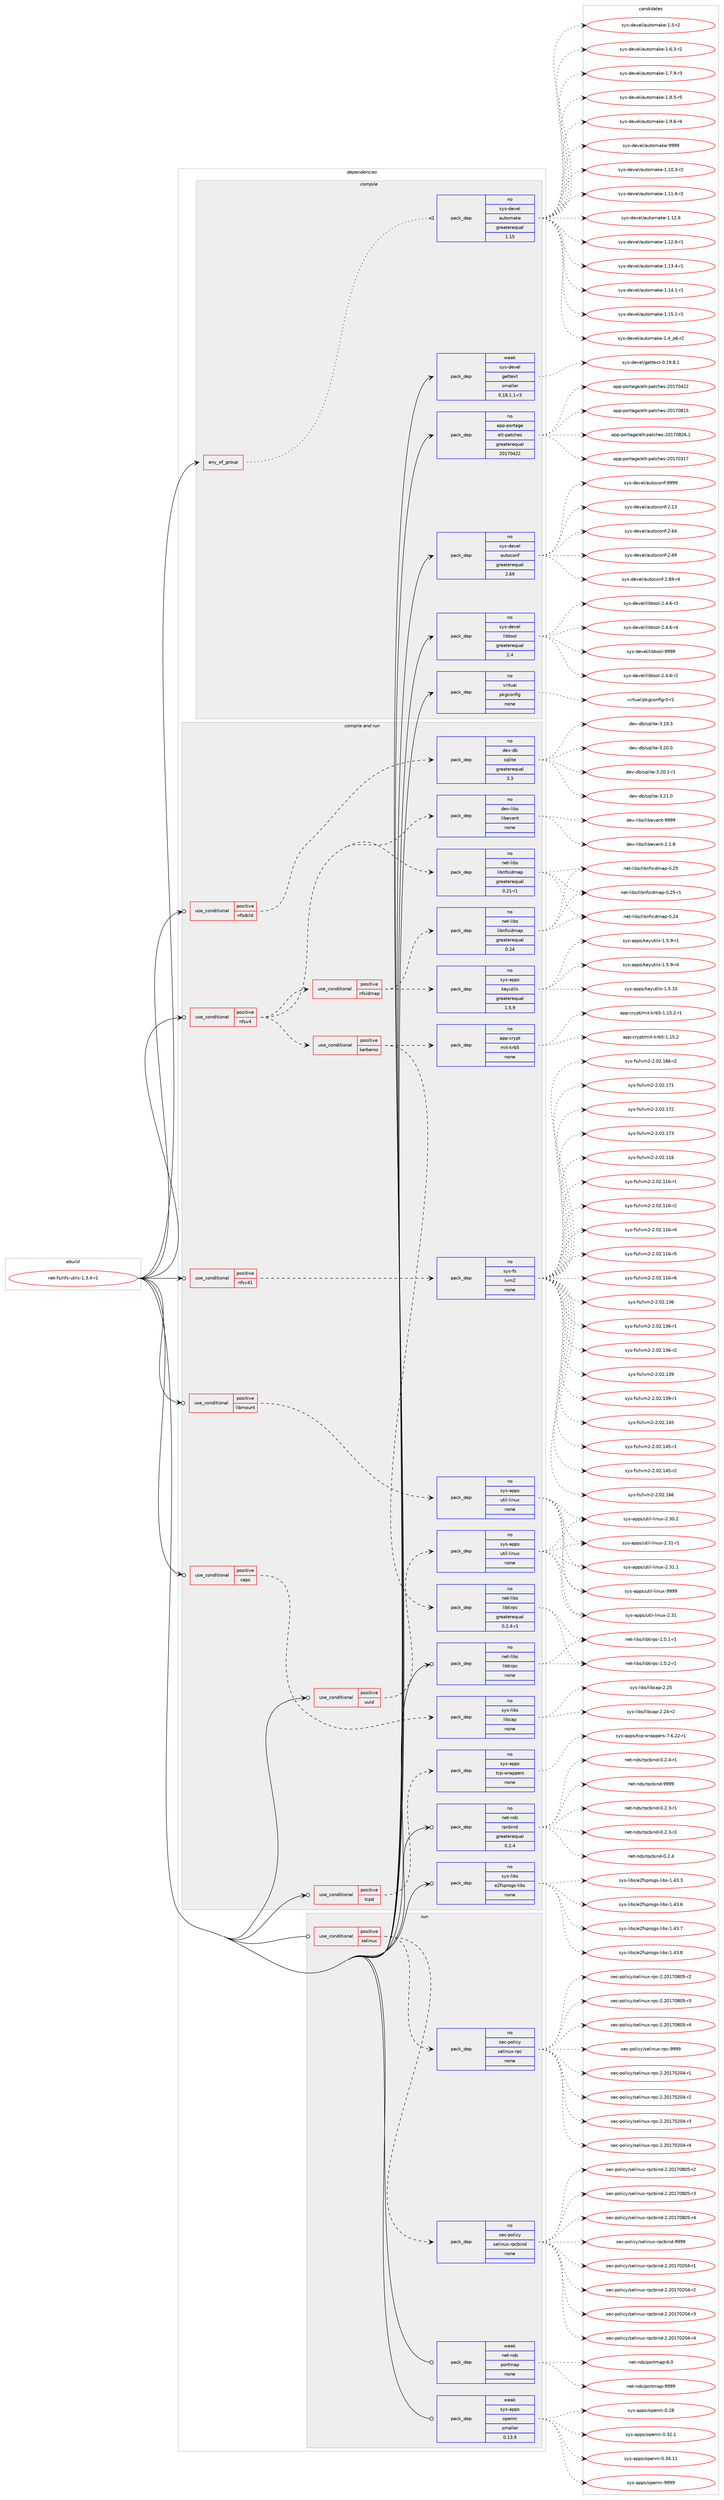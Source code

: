 digraph prolog {

# *************
# Graph options
# *************

newrank=true;
concentrate=true;
compound=true;
graph [rankdir=LR,fontname=Helvetica,fontsize=10,ranksep=1.5];#, ranksep=2.5, nodesep=0.2];
edge  [arrowhead=vee];
node  [fontname=Helvetica,fontsize=10];

# **********
# The ebuild
# **********

subgraph cluster_leftcol {
color=gray;
rank=same;
label=<<i>ebuild</i>>;
id [label="net-fs/nfs-utils-1.3.4-r1", color=red, width=4, href="../net-fs/nfs-utils-1.3.4-r1.svg"];
}

# ****************
# The dependencies
# ****************

subgraph cluster_midcol {
color=gray;
label=<<i>dependencies</i>>;
subgraph cluster_compile {
fillcolor="#eeeeee";
style=filled;
label=<<i>compile</i>>;
subgraph any3 {
dependency274 [label=<<TABLE BORDER="0" CELLBORDER="1" CELLSPACING="0" CELLPADDING="4"><TR><TD CELLPADDING="10">any_of_group</TD></TR></TABLE>>, shape=none, color=red];subgraph pack177 {
dependency275 [label=<<TABLE BORDER="0" CELLBORDER="1" CELLSPACING="0" CELLPADDING="4" WIDTH="220"><TR><TD ROWSPAN="6" CELLPADDING="30">pack_dep</TD></TR><TR><TD WIDTH="110">no</TD></TR><TR><TD>sys-devel</TD></TR><TR><TD>automake</TD></TR><TR><TD>greaterequal</TD></TR><TR><TD>1.15</TD></TR></TABLE>>, shape=none, color=blue];
}
dependency274:e -> dependency275:w [weight=20,style="dotted",arrowhead="oinv"];
}
id:e -> dependency274:w [weight=20,style="solid",arrowhead="vee"];
subgraph pack178 {
dependency276 [label=<<TABLE BORDER="0" CELLBORDER="1" CELLSPACING="0" CELLPADDING="4" WIDTH="220"><TR><TD ROWSPAN="6" CELLPADDING="30">pack_dep</TD></TR><TR><TD WIDTH="110">no</TD></TR><TR><TD>app-portage</TD></TR><TR><TD>elt-patches</TD></TR><TR><TD>greaterequal</TD></TR><TR><TD>20170422</TD></TR></TABLE>>, shape=none, color=blue];
}
id:e -> dependency276:w [weight=20,style="solid",arrowhead="vee"];
subgraph pack179 {
dependency277 [label=<<TABLE BORDER="0" CELLBORDER="1" CELLSPACING="0" CELLPADDING="4" WIDTH="220"><TR><TD ROWSPAN="6" CELLPADDING="30">pack_dep</TD></TR><TR><TD WIDTH="110">no</TD></TR><TR><TD>sys-devel</TD></TR><TR><TD>autoconf</TD></TR><TR><TD>greaterequal</TD></TR><TR><TD>2.69</TD></TR></TABLE>>, shape=none, color=blue];
}
id:e -> dependency277:w [weight=20,style="solid",arrowhead="vee"];
subgraph pack180 {
dependency278 [label=<<TABLE BORDER="0" CELLBORDER="1" CELLSPACING="0" CELLPADDING="4" WIDTH="220"><TR><TD ROWSPAN="6" CELLPADDING="30">pack_dep</TD></TR><TR><TD WIDTH="110">no</TD></TR><TR><TD>sys-devel</TD></TR><TR><TD>libtool</TD></TR><TR><TD>greaterequal</TD></TR><TR><TD>2.4</TD></TR></TABLE>>, shape=none, color=blue];
}
id:e -> dependency278:w [weight=20,style="solid",arrowhead="vee"];
subgraph pack181 {
dependency279 [label=<<TABLE BORDER="0" CELLBORDER="1" CELLSPACING="0" CELLPADDING="4" WIDTH="220"><TR><TD ROWSPAN="6" CELLPADDING="30">pack_dep</TD></TR><TR><TD WIDTH="110">no</TD></TR><TR><TD>virtual</TD></TR><TR><TD>pkgconfig</TD></TR><TR><TD>none</TD></TR><TR><TD></TD></TR></TABLE>>, shape=none, color=blue];
}
id:e -> dependency279:w [weight=20,style="solid",arrowhead="vee"];
subgraph pack182 {
dependency280 [label=<<TABLE BORDER="0" CELLBORDER="1" CELLSPACING="0" CELLPADDING="4" WIDTH="220"><TR><TD ROWSPAN="6" CELLPADDING="30">pack_dep</TD></TR><TR><TD WIDTH="110">weak</TD></TR><TR><TD>sys-devel</TD></TR><TR><TD>gettext</TD></TR><TR><TD>smaller</TD></TR><TR><TD>0.18.1.1-r3</TD></TR></TABLE>>, shape=none, color=blue];
}
id:e -> dependency280:w [weight=20,style="solid",arrowhead="vee"];
}
subgraph cluster_compileandrun {
fillcolor="#eeeeee";
style=filled;
label=<<i>compile and run</i>>;
subgraph cond96 {
dependency281 [label=<<TABLE BORDER="0" CELLBORDER="1" CELLSPACING="0" CELLPADDING="4"><TR><TD ROWSPAN="3" CELLPADDING="10">use_conditional</TD></TR><TR><TD>positive</TD></TR><TR><TD>caps</TD></TR></TABLE>>, shape=none, color=red];
subgraph pack183 {
dependency282 [label=<<TABLE BORDER="0" CELLBORDER="1" CELLSPACING="0" CELLPADDING="4" WIDTH="220"><TR><TD ROWSPAN="6" CELLPADDING="30">pack_dep</TD></TR><TR><TD WIDTH="110">no</TD></TR><TR><TD>sys-libs</TD></TR><TR><TD>libcap</TD></TR><TR><TD>none</TD></TR><TR><TD></TD></TR></TABLE>>, shape=none, color=blue];
}
dependency281:e -> dependency282:w [weight=20,style="dashed",arrowhead="vee"];
}
id:e -> dependency281:w [weight=20,style="solid",arrowhead="odotvee"];
subgraph cond97 {
dependency283 [label=<<TABLE BORDER="0" CELLBORDER="1" CELLSPACING="0" CELLPADDING="4"><TR><TD ROWSPAN="3" CELLPADDING="10">use_conditional</TD></TR><TR><TD>positive</TD></TR><TR><TD>libmount</TD></TR></TABLE>>, shape=none, color=red];
subgraph pack184 {
dependency284 [label=<<TABLE BORDER="0" CELLBORDER="1" CELLSPACING="0" CELLPADDING="4" WIDTH="220"><TR><TD ROWSPAN="6" CELLPADDING="30">pack_dep</TD></TR><TR><TD WIDTH="110">no</TD></TR><TR><TD>sys-apps</TD></TR><TR><TD>util-linux</TD></TR><TR><TD>none</TD></TR><TR><TD></TD></TR></TABLE>>, shape=none, color=blue];
}
dependency283:e -> dependency284:w [weight=20,style="dashed",arrowhead="vee"];
}
id:e -> dependency283:w [weight=20,style="solid",arrowhead="odotvee"];
subgraph cond98 {
dependency285 [label=<<TABLE BORDER="0" CELLBORDER="1" CELLSPACING="0" CELLPADDING="4"><TR><TD ROWSPAN="3" CELLPADDING="10">use_conditional</TD></TR><TR><TD>positive</TD></TR><TR><TD>nfsdcld</TD></TR></TABLE>>, shape=none, color=red];
subgraph pack185 {
dependency286 [label=<<TABLE BORDER="0" CELLBORDER="1" CELLSPACING="0" CELLPADDING="4" WIDTH="220"><TR><TD ROWSPAN="6" CELLPADDING="30">pack_dep</TD></TR><TR><TD WIDTH="110">no</TD></TR><TR><TD>dev-db</TD></TR><TR><TD>sqlite</TD></TR><TR><TD>greaterequal</TD></TR><TR><TD>3.3</TD></TR></TABLE>>, shape=none, color=blue];
}
dependency285:e -> dependency286:w [weight=20,style="dashed",arrowhead="vee"];
}
id:e -> dependency285:w [weight=20,style="solid",arrowhead="odotvee"];
subgraph cond99 {
dependency287 [label=<<TABLE BORDER="0" CELLBORDER="1" CELLSPACING="0" CELLPADDING="4"><TR><TD ROWSPAN="3" CELLPADDING="10">use_conditional</TD></TR><TR><TD>positive</TD></TR><TR><TD>nfsv4</TD></TR></TABLE>>, shape=none, color=red];
subgraph pack186 {
dependency288 [label=<<TABLE BORDER="0" CELLBORDER="1" CELLSPACING="0" CELLPADDING="4" WIDTH="220"><TR><TD ROWSPAN="6" CELLPADDING="30">pack_dep</TD></TR><TR><TD WIDTH="110">no</TD></TR><TR><TD>dev-libs</TD></TR><TR><TD>libevent</TD></TR><TR><TD>none</TD></TR><TR><TD></TD></TR></TABLE>>, shape=none, color=blue];
}
dependency287:e -> dependency288:w [weight=20,style="dashed",arrowhead="vee"];
subgraph pack187 {
dependency289 [label=<<TABLE BORDER="0" CELLBORDER="1" CELLSPACING="0" CELLPADDING="4" WIDTH="220"><TR><TD ROWSPAN="6" CELLPADDING="30">pack_dep</TD></TR><TR><TD WIDTH="110">no</TD></TR><TR><TD>net-libs</TD></TR><TR><TD>libnfsidmap</TD></TR><TR><TD>greaterequal</TD></TR><TR><TD>0.21-r1</TD></TR></TABLE>>, shape=none, color=blue];
}
dependency287:e -> dependency289:w [weight=20,style="dashed",arrowhead="vee"];
subgraph cond100 {
dependency290 [label=<<TABLE BORDER="0" CELLBORDER="1" CELLSPACING="0" CELLPADDING="4"><TR><TD ROWSPAN="3" CELLPADDING="10">use_conditional</TD></TR><TR><TD>positive</TD></TR><TR><TD>kerberos</TD></TR></TABLE>>, shape=none, color=red];
subgraph pack188 {
dependency291 [label=<<TABLE BORDER="0" CELLBORDER="1" CELLSPACING="0" CELLPADDING="4" WIDTH="220"><TR><TD ROWSPAN="6" CELLPADDING="30">pack_dep</TD></TR><TR><TD WIDTH="110">no</TD></TR><TR><TD>net-libs</TD></TR><TR><TD>libtirpc</TD></TR><TR><TD>greaterequal</TD></TR><TR><TD>0.2.4-r1</TD></TR></TABLE>>, shape=none, color=blue];
}
dependency290:e -> dependency291:w [weight=20,style="dashed",arrowhead="vee"];
subgraph pack189 {
dependency292 [label=<<TABLE BORDER="0" CELLBORDER="1" CELLSPACING="0" CELLPADDING="4" WIDTH="220"><TR><TD ROWSPAN="6" CELLPADDING="30">pack_dep</TD></TR><TR><TD WIDTH="110">no</TD></TR><TR><TD>app-crypt</TD></TR><TR><TD>mit-krb5</TD></TR><TR><TD>none</TD></TR><TR><TD></TD></TR></TABLE>>, shape=none, color=blue];
}
dependency290:e -> dependency292:w [weight=20,style="dashed",arrowhead="vee"];
}
dependency287:e -> dependency290:w [weight=20,style="dashed",arrowhead="vee"];
subgraph cond101 {
dependency293 [label=<<TABLE BORDER="0" CELLBORDER="1" CELLSPACING="0" CELLPADDING="4"><TR><TD ROWSPAN="3" CELLPADDING="10">use_conditional</TD></TR><TR><TD>positive</TD></TR><TR><TD>nfsidmap</TD></TR></TABLE>>, shape=none, color=red];
subgraph pack190 {
dependency294 [label=<<TABLE BORDER="0" CELLBORDER="1" CELLSPACING="0" CELLPADDING="4" WIDTH="220"><TR><TD ROWSPAN="6" CELLPADDING="30">pack_dep</TD></TR><TR><TD WIDTH="110">no</TD></TR><TR><TD>net-libs</TD></TR><TR><TD>libnfsidmap</TD></TR><TR><TD>greaterequal</TD></TR><TR><TD>0.24</TD></TR></TABLE>>, shape=none, color=blue];
}
dependency293:e -> dependency294:w [weight=20,style="dashed",arrowhead="vee"];
subgraph pack191 {
dependency295 [label=<<TABLE BORDER="0" CELLBORDER="1" CELLSPACING="0" CELLPADDING="4" WIDTH="220"><TR><TD ROWSPAN="6" CELLPADDING="30">pack_dep</TD></TR><TR><TD WIDTH="110">no</TD></TR><TR><TD>sys-apps</TD></TR><TR><TD>keyutils</TD></TR><TR><TD>greaterequal</TD></TR><TR><TD>1.5.9</TD></TR></TABLE>>, shape=none, color=blue];
}
dependency293:e -> dependency295:w [weight=20,style="dashed",arrowhead="vee"];
}
dependency287:e -> dependency293:w [weight=20,style="dashed",arrowhead="vee"];
}
id:e -> dependency287:w [weight=20,style="solid",arrowhead="odotvee"];
subgraph cond102 {
dependency296 [label=<<TABLE BORDER="0" CELLBORDER="1" CELLSPACING="0" CELLPADDING="4"><TR><TD ROWSPAN="3" CELLPADDING="10">use_conditional</TD></TR><TR><TD>positive</TD></TR><TR><TD>nfsv41</TD></TR></TABLE>>, shape=none, color=red];
subgraph pack192 {
dependency297 [label=<<TABLE BORDER="0" CELLBORDER="1" CELLSPACING="0" CELLPADDING="4" WIDTH="220"><TR><TD ROWSPAN="6" CELLPADDING="30">pack_dep</TD></TR><TR><TD WIDTH="110">no</TD></TR><TR><TD>sys-fs</TD></TR><TR><TD>lvm2</TD></TR><TR><TD>none</TD></TR><TR><TD></TD></TR></TABLE>>, shape=none, color=blue];
}
dependency296:e -> dependency297:w [weight=20,style="dashed",arrowhead="vee"];
}
id:e -> dependency296:w [weight=20,style="solid",arrowhead="odotvee"];
subgraph cond103 {
dependency298 [label=<<TABLE BORDER="0" CELLBORDER="1" CELLSPACING="0" CELLPADDING="4"><TR><TD ROWSPAN="3" CELLPADDING="10">use_conditional</TD></TR><TR><TD>positive</TD></TR><TR><TD>tcpd</TD></TR></TABLE>>, shape=none, color=red];
subgraph pack193 {
dependency299 [label=<<TABLE BORDER="0" CELLBORDER="1" CELLSPACING="0" CELLPADDING="4" WIDTH="220"><TR><TD ROWSPAN="6" CELLPADDING="30">pack_dep</TD></TR><TR><TD WIDTH="110">no</TD></TR><TR><TD>sys-apps</TD></TR><TR><TD>tcp-wrappers</TD></TR><TR><TD>none</TD></TR><TR><TD></TD></TR></TABLE>>, shape=none, color=blue];
}
dependency298:e -> dependency299:w [weight=20,style="dashed",arrowhead="vee"];
}
id:e -> dependency298:w [weight=20,style="solid",arrowhead="odotvee"];
subgraph cond104 {
dependency300 [label=<<TABLE BORDER="0" CELLBORDER="1" CELLSPACING="0" CELLPADDING="4"><TR><TD ROWSPAN="3" CELLPADDING="10">use_conditional</TD></TR><TR><TD>positive</TD></TR><TR><TD>uuid</TD></TR></TABLE>>, shape=none, color=red];
subgraph pack194 {
dependency301 [label=<<TABLE BORDER="0" CELLBORDER="1" CELLSPACING="0" CELLPADDING="4" WIDTH="220"><TR><TD ROWSPAN="6" CELLPADDING="30">pack_dep</TD></TR><TR><TD WIDTH="110">no</TD></TR><TR><TD>sys-apps</TD></TR><TR><TD>util-linux</TD></TR><TR><TD>none</TD></TR><TR><TD></TD></TR></TABLE>>, shape=none, color=blue];
}
dependency300:e -> dependency301:w [weight=20,style="dashed",arrowhead="vee"];
}
id:e -> dependency300:w [weight=20,style="solid",arrowhead="odotvee"];
subgraph pack195 {
dependency302 [label=<<TABLE BORDER="0" CELLBORDER="1" CELLSPACING="0" CELLPADDING="4" WIDTH="220"><TR><TD ROWSPAN="6" CELLPADDING="30">pack_dep</TD></TR><TR><TD WIDTH="110">no</TD></TR><TR><TD>net-libs</TD></TR><TR><TD>libtirpc</TD></TR><TR><TD>none</TD></TR><TR><TD></TD></TR></TABLE>>, shape=none, color=blue];
}
id:e -> dependency302:w [weight=20,style="solid",arrowhead="odotvee"];
subgraph pack196 {
dependency303 [label=<<TABLE BORDER="0" CELLBORDER="1" CELLSPACING="0" CELLPADDING="4" WIDTH="220"><TR><TD ROWSPAN="6" CELLPADDING="30">pack_dep</TD></TR><TR><TD WIDTH="110">no</TD></TR><TR><TD>net-nds</TD></TR><TR><TD>rpcbind</TD></TR><TR><TD>greaterequal</TD></TR><TR><TD>0.2.4</TD></TR></TABLE>>, shape=none, color=blue];
}
id:e -> dependency303:w [weight=20,style="solid",arrowhead="odotvee"];
subgraph pack197 {
dependency304 [label=<<TABLE BORDER="0" CELLBORDER="1" CELLSPACING="0" CELLPADDING="4" WIDTH="220"><TR><TD ROWSPAN="6" CELLPADDING="30">pack_dep</TD></TR><TR><TD WIDTH="110">no</TD></TR><TR><TD>sys-libs</TD></TR><TR><TD>e2fsprogs-libs</TD></TR><TR><TD>none</TD></TR><TR><TD></TD></TR></TABLE>>, shape=none, color=blue];
}
id:e -> dependency304:w [weight=20,style="solid",arrowhead="odotvee"];
}
subgraph cluster_run {
fillcolor="#eeeeee";
style=filled;
label=<<i>run</i>>;
subgraph cond105 {
dependency305 [label=<<TABLE BORDER="0" CELLBORDER="1" CELLSPACING="0" CELLPADDING="4"><TR><TD ROWSPAN="3" CELLPADDING="10">use_conditional</TD></TR><TR><TD>positive</TD></TR><TR><TD>selinux</TD></TR></TABLE>>, shape=none, color=red];
subgraph pack198 {
dependency306 [label=<<TABLE BORDER="0" CELLBORDER="1" CELLSPACING="0" CELLPADDING="4" WIDTH="220"><TR><TD ROWSPAN="6" CELLPADDING="30">pack_dep</TD></TR><TR><TD WIDTH="110">no</TD></TR><TR><TD>sec-policy</TD></TR><TR><TD>selinux-rpc</TD></TR><TR><TD>none</TD></TR><TR><TD></TD></TR></TABLE>>, shape=none, color=blue];
}
dependency305:e -> dependency306:w [weight=20,style="dashed",arrowhead="vee"];
subgraph pack199 {
dependency307 [label=<<TABLE BORDER="0" CELLBORDER="1" CELLSPACING="0" CELLPADDING="4" WIDTH="220"><TR><TD ROWSPAN="6" CELLPADDING="30">pack_dep</TD></TR><TR><TD WIDTH="110">no</TD></TR><TR><TD>sec-policy</TD></TR><TR><TD>selinux-rpcbind</TD></TR><TR><TD>none</TD></TR><TR><TD></TD></TR></TABLE>>, shape=none, color=blue];
}
dependency305:e -> dependency307:w [weight=20,style="dashed",arrowhead="vee"];
}
id:e -> dependency305:w [weight=20,style="solid",arrowhead="odot"];
subgraph pack200 {
dependency308 [label=<<TABLE BORDER="0" CELLBORDER="1" CELLSPACING="0" CELLPADDING="4" WIDTH="220"><TR><TD ROWSPAN="6" CELLPADDING="30">pack_dep</TD></TR><TR><TD WIDTH="110">weak</TD></TR><TR><TD>net-nds</TD></TR><TR><TD>portmap</TD></TR><TR><TD>none</TD></TR><TR><TD></TD></TR></TABLE>>, shape=none, color=blue];
}
id:e -> dependency308:w [weight=20,style="solid",arrowhead="odot"];
subgraph pack201 {
dependency309 [label=<<TABLE BORDER="0" CELLBORDER="1" CELLSPACING="0" CELLPADDING="4" WIDTH="220"><TR><TD ROWSPAN="6" CELLPADDING="30">pack_dep</TD></TR><TR><TD WIDTH="110">weak</TD></TR><TR><TD>sys-apps</TD></TR><TR><TD>openrc</TD></TR><TR><TD>smaller</TD></TR><TR><TD>0.13.9</TD></TR></TABLE>>, shape=none, color=blue];
}
id:e -> dependency309:w [weight=20,style="solid",arrowhead="odot"];
}
}

# **************
# The candidates
# **************

subgraph cluster_choices {
rank=same;
color=gray;
label=<<i>candidates</i>>;

subgraph choice177 {
color=black;
nodesep=1;
choice11512111545100101118101108479711711611110997107101454946494846514511450 [label="sys-devel/automake-1.10.3-r2", color=red, width=4,href="../sys-devel/automake-1.10.3-r2.svg"];
choice11512111545100101118101108479711711611110997107101454946494946544511450 [label="sys-devel/automake-1.11.6-r2", color=red, width=4,href="../sys-devel/automake-1.11.6-r2.svg"];
choice1151211154510010111810110847971171161111099710710145494649504654 [label="sys-devel/automake-1.12.6", color=red, width=4,href="../sys-devel/automake-1.12.6.svg"];
choice11512111545100101118101108479711711611110997107101454946495046544511449 [label="sys-devel/automake-1.12.6-r1", color=red, width=4,href="../sys-devel/automake-1.12.6-r1.svg"];
choice11512111545100101118101108479711711611110997107101454946495146524511449 [label="sys-devel/automake-1.13.4-r1", color=red, width=4,href="../sys-devel/automake-1.13.4-r1.svg"];
choice11512111545100101118101108479711711611110997107101454946495246494511449 [label="sys-devel/automake-1.14.1-r1", color=red, width=4,href="../sys-devel/automake-1.14.1-r1.svg"];
choice11512111545100101118101108479711711611110997107101454946495346494511449 [label="sys-devel/automake-1.15.1-r1", color=red, width=4,href="../sys-devel/automake-1.15.1-r1.svg"];
choice115121115451001011181011084797117116111109971071014549465295112544511450 [label="sys-devel/automake-1.4_p6-r2", color=red, width=4,href="../sys-devel/automake-1.4_p6-r2.svg"];
choice11512111545100101118101108479711711611110997107101454946534511450 [label="sys-devel/automake-1.5-r2", color=red, width=4,href="../sys-devel/automake-1.5-r2.svg"];
choice115121115451001011181011084797117116111109971071014549465446514511450 [label="sys-devel/automake-1.6.3-r2", color=red, width=4,href="../sys-devel/automake-1.6.3-r2.svg"];
choice115121115451001011181011084797117116111109971071014549465546574511451 [label="sys-devel/automake-1.7.9-r3", color=red, width=4,href="../sys-devel/automake-1.7.9-r3.svg"];
choice115121115451001011181011084797117116111109971071014549465646534511453 [label="sys-devel/automake-1.8.5-r5", color=red, width=4,href="../sys-devel/automake-1.8.5-r5.svg"];
choice115121115451001011181011084797117116111109971071014549465746544511452 [label="sys-devel/automake-1.9.6-r4", color=red, width=4,href="../sys-devel/automake-1.9.6-r4.svg"];
choice115121115451001011181011084797117116111109971071014557575757 [label="sys-devel/automake-9999", color=red, width=4,href="../sys-devel/automake-9999.svg"];
dependency275:e -> choice11512111545100101118101108479711711611110997107101454946494846514511450:w [style=dotted,weight="100"];
dependency275:e -> choice11512111545100101118101108479711711611110997107101454946494946544511450:w [style=dotted,weight="100"];
dependency275:e -> choice1151211154510010111810110847971171161111099710710145494649504654:w [style=dotted,weight="100"];
dependency275:e -> choice11512111545100101118101108479711711611110997107101454946495046544511449:w [style=dotted,weight="100"];
dependency275:e -> choice11512111545100101118101108479711711611110997107101454946495146524511449:w [style=dotted,weight="100"];
dependency275:e -> choice11512111545100101118101108479711711611110997107101454946495246494511449:w [style=dotted,weight="100"];
dependency275:e -> choice11512111545100101118101108479711711611110997107101454946495346494511449:w [style=dotted,weight="100"];
dependency275:e -> choice115121115451001011181011084797117116111109971071014549465295112544511450:w [style=dotted,weight="100"];
dependency275:e -> choice11512111545100101118101108479711711611110997107101454946534511450:w [style=dotted,weight="100"];
dependency275:e -> choice115121115451001011181011084797117116111109971071014549465446514511450:w [style=dotted,weight="100"];
dependency275:e -> choice115121115451001011181011084797117116111109971071014549465546574511451:w [style=dotted,weight="100"];
dependency275:e -> choice115121115451001011181011084797117116111109971071014549465646534511453:w [style=dotted,weight="100"];
dependency275:e -> choice115121115451001011181011084797117116111109971071014549465746544511452:w [style=dotted,weight="100"];
dependency275:e -> choice115121115451001011181011084797117116111109971071014557575757:w [style=dotted,weight="100"];
}
subgraph choice178 {
color=black;
nodesep=1;
choice97112112451121111141169710310147101108116451129711699104101115455048495548514955 [label="app-portage/elt-patches-20170317", color=red, width=4,href="../app-portage/elt-patches-20170317.svg"];
choice97112112451121111141169710310147101108116451129711699104101115455048495548525050 [label="app-portage/elt-patches-20170422", color=red, width=4,href="../app-portage/elt-patches-20170422.svg"];
choice97112112451121111141169710310147101108116451129711699104101115455048495548564953 [label="app-portage/elt-patches-20170815", color=red, width=4,href="../app-portage/elt-patches-20170815.svg"];
choice971121124511211111411697103101471011081164511297116991041011154550484955485650544649 [label="app-portage/elt-patches-20170826.1", color=red, width=4,href="../app-portage/elt-patches-20170826.1.svg"];
dependency276:e -> choice97112112451121111141169710310147101108116451129711699104101115455048495548514955:w [style=dotted,weight="100"];
dependency276:e -> choice97112112451121111141169710310147101108116451129711699104101115455048495548525050:w [style=dotted,weight="100"];
dependency276:e -> choice97112112451121111141169710310147101108116451129711699104101115455048495548564953:w [style=dotted,weight="100"];
dependency276:e -> choice971121124511211111411697103101471011081164511297116991041011154550484955485650544649:w [style=dotted,weight="100"];
}
subgraph choice179 {
color=black;
nodesep=1;
choice115121115451001011181011084797117116111991111101024550464951 [label="sys-devel/autoconf-2.13", color=red, width=4,href="../sys-devel/autoconf-2.13.svg"];
choice115121115451001011181011084797117116111991111101024550465452 [label="sys-devel/autoconf-2.64", color=red, width=4,href="../sys-devel/autoconf-2.64.svg"];
choice115121115451001011181011084797117116111991111101024550465457 [label="sys-devel/autoconf-2.69", color=red, width=4,href="../sys-devel/autoconf-2.69.svg"];
choice1151211154510010111810110847971171161119911111010245504654574511452 [label="sys-devel/autoconf-2.69-r4", color=red, width=4,href="../sys-devel/autoconf-2.69-r4.svg"];
choice115121115451001011181011084797117116111991111101024557575757 [label="sys-devel/autoconf-9999", color=red, width=4,href="../sys-devel/autoconf-9999.svg"];
dependency277:e -> choice115121115451001011181011084797117116111991111101024550464951:w [style=dotted,weight="100"];
dependency277:e -> choice115121115451001011181011084797117116111991111101024550465452:w [style=dotted,weight="100"];
dependency277:e -> choice115121115451001011181011084797117116111991111101024550465457:w [style=dotted,weight="100"];
dependency277:e -> choice1151211154510010111810110847971171161119911111010245504654574511452:w [style=dotted,weight="100"];
dependency277:e -> choice115121115451001011181011084797117116111991111101024557575757:w [style=dotted,weight="100"];
}
subgraph choice180 {
color=black;
nodesep=1;
choice1151211154510010111810110847108105981161111111084550465246544511450 [label="sys-devel/libtool-2.4.6-r2", color=red, width=4,href="../sys-devel/libtool-2.4.6-r2.svg"];
choice1151211154510010111810110847108105981161111111084550465246544511451 [label="sys-devel/libtool-2.4.6-r3", color=red, width=4,href="../sys-devel/libtool-2.4.6-r3.svg"];
choice1151211154510010111810110847108105981161111111084550465246544511452 [label="sys-devel/libtool-2.4.6-r4", color=red, width=4,href="../sys-devel/libtool-2.4.6-r4.svg"];
choice1151211154510010111810110847108105981161111111084557575757 [label="sys-devel/libtool-9999", color=red, width=4,href="../sys-devel/libtool-9999.svg"];
dependency278:e -> choice1151211154510010111810110847108105981161111111084550465246544511450:w [style=dotted,weight="100"];
dependency278:e -> choice1151211154510010111810110847108105981161111111084550465246544511451:w [style=dotted,weight="100"];
dependency278:e -> choice1151211154510010111810110847108105981161111111084550465246544511452:w [style=dotted,weight="100"];
dependency278:e -> choice1151211154510010111810110847108105981161111111084557575757:w [style=dotted,weight="100"];
}
subgraph choice181 {
color=black;
nodesep=1;
choice11810511411611797108471121071039911111010210510345484511449 [label="virtual/pkgconfig-0-r1", color=red, width=4,href="../virtual/pkgconfig-0-r1.svg"];
dependency279:e -> choice11810511411611797108471121071039911111010210510345484511449:w [style=dotted,weight="100"];
}
subgraph choice182 {
color=black;
nodesep=1;
choice1151211154510010111810110847103101116116101120116454846495746564649 [label="sys-devel/gettext-0.19.8.1", color=red, width=4,href="../sys-devel/gettext-0.19.8.1.svg"];
dependency280:e -> choice1151211154510010111810110847103101116116101120116454846495746564649:w [style=dotted,weight="100"];
}
subgraph choice183 {
color=black;
nodesep=1;
choice11512111545108105981154710810598999711245504650524511450 [label="sys-libs/libcap-2.24-r2", color=red, width=4,href="../sys-libs/libcap-2.24-r2.svg"];
choice1151211154510810598115471081059899971124550465053 [label="sys-libs/libcap-2.25", color=red, width=4,href="../sys-libs/libcap-2.25.svg"];
dependency282:e -> choice11512111545108105981154710810598999711245504650524511450:w [style=dotted,weight="100"];
dependency282:e -> choice1151211154510810598115471081059899971124550465053:w [style=dotted,weight="100"];
}
subgraph choice184 {
color=black;
nodesep=1;
choice115121115459711211211547117116105108451081051101171204550465149 [label="sys-apps/util-linux-2.31", color=red, width=4,href="../sys-apps/util-linux-2.31.svg"];
choice1151211154597112112115471171161051084510810511011712045504651484650 [label="sys-apps/util-linux-2.30.2", color=red, width=4,href="../sys-apps/util-linux-2.30.2.svg"];
choice1151211154597112112115471171161051084510810511011712045504651494511449 [label="sys-apps/util-linux-2.31-r1", color=red, width=4,href="../sys-apps/util-linux-2.31-r1.svg"];
choice1151211154597112112115471171161051084510810511011712045504651494649 [label="sys-apps/util-linux-2.31.1", color=red, width=4,href="../sys-apps/util-linux-2.31.1.svg"];
choice115121115459711211211547117116105108451081051101171204557575757 [label="sys-apps/util-linux-9999", color=red, width=4,href="../sys-apps/util-linux-9999.svg"];
dependency284:e -> choice115121115459711211211547117116105108451081051101171204550465149:w [style=dotted,weight="100"];
dependency284:e -> choice1151211154597112112115471171161051084510810511011712045504651484650:w [style=dotted,weight="100"];
dependency284:e -> choice1151211154597112112115471171161051084510810511011712045504651494511449:w [style=dotted,weight="100"];
dependency284:e -> choice1151211154597112112115471171161051084510810511011712045504651494649:w [style=dotted,weight="100"];
dependency284:e -> choice115121115459711211211547117116105108451081051101171204557575757:w [style=dotted,weight="100"];
}
subgraph choice185 {
color=black;
nodesep=1;
choice10010111845100984711511310810511610145514649574651 [label="dev-db/sqlite-3.19.3", color=red, width=4,href="../dev-db/sqlite-3.19.3.svg"];
choice10010111845100984711511310810511610145514650484648 [label="dev-db/sqlite-3.20.0", color=red, width=4,href="../dev-db/sqlite-3.20.0.svg"];
choice100101118451009847115113108105116101455146504846494511449 [label="dev-db/sqlite-3.20.1-r1", color=red, width=4,href="../dev-db/sqlite-3.20.1-r1.svg"];
choice10010111845100984711511310810511610145514650494648 [label="dev-db/sqlite-3.21.0", color=red, width=4,href="../dev-db/sqlite-3.21.0.svg"];
dependency286:e -> choice10010111845100984711511310810511610145514649574651:w [style=dotted,weight="100"];
dependency286:e -> choice10010111845100984711511310810511610145514650484648:w [style=dotted,weight="100"];
dependency286:e -> choice100101118451009847115113108105116101455146504846494511449:w [style=dotted,weight="100"];
dependency286:e -> choice10010111845100984711511310810511610145514650494648:w [style=dotted,weight="100"];
}
subgraph choice186 {
color=black;
nodesep=1;
choice10010111845108105981154710810598101118101110116455046494656 [label="dev-libs/libevent-2.1.8", color=red, width=4,href="../dev-libs/libevent-2.1.8.svg"];
choice100101118451081059811547108105981011181011101164557575757 [label="dev-libs/libevent-9999", color=red, width=4,href="../dev-libs/libevent-9999.svg"];
dependency288:e -> choice10010111845108105981154710810598101118101110116455046494656:w [style=dotted,weight="100"];
dependency288:e -> choice100101118451081059811547108105981011181011101164557575757:w [style=dotted,weight="100"];
}
subgraph choice187 {
color=black;
nodesep=1;
choice11010111645108105981154710810598110102115105100109971124548465052 [label="net-libs/libnfsidmap-0.24", color=red, width=4,href="../net-libs/libnfsidmap-0.24.svg"];
choice11010111645108105981154710810598110102115105100109971124548465053 [label="net-libs/libnfsidmap-0.25", color=red, width=4,href="../net-libs/libnfsidmap-0.25.svg"];
choice110101116451081059811547108105981101021151051001099711245484650534511449 [label="net-libs/libnfsidmap-0.25-r1", color=red, width=4,href="../net-libs/libnfsidmap-0.25-r1.svg"];
dependency289:e -> choice11010111645108105981154710810598110102115105100109971124548465052:w [style=dotted,weight="100"];
dependency289:e -> choice11010111645108105981154710810598110102115105100109971124548465053:w [style=dotted,weight="100"];
dependency289:e -> choice110101116451081059811547108105981101021151051001099711245484650534511449:w [style=dotted,weight="100"];
}
subgraph choice188 {
color=black;
nodesep=1;
choice11010111645108105981154710810598116105114112994549464846494511449 [label="net-libs/libtirpc-1.0.1-r1", color=red, width=4,href="../net-libs/libtirpc-1.0.1-r1.svg"];
choice11010111645108105981154710810598116105114112994549464846504511449 [label="net-libs/libtirpc-1.0.2-r1", color=red, width=4,href="../net-libs/libtirpc-1.0.2-r1.svg"];
dependency291:e -> choice11010111645108105981154710810598116105114112994549464846494511449:w [style=dotted,weight="100"];
dependency291:e -> choice11010111645108105981154710810598116105114112994549464846504511449:w [style=dotted,weight="100"];
}
subgraph choice189 {
color=black;
nodesep=1;
choice9711211245991141211121164710910511645107114985345494649534650 [label="app-crypt/mit-krb5-1.15.2", color=red, width=4,href="../app-crypt/mit-krb5-1.15.2.svg"];
choice97112112459911412111211647109105116451071149853454946495346504511449 [label="app-crypt/mit-krb5-1.15.2-r1", color=red, width=4,href="../app-crypt/mit-krb5-1.15.2-r1.svg"];
dependency292:e -> choice9711211245991141211121164710910511645107114985345494649534650:w [style=dotted,weight="100"];
dependency292:e -> choice97112112459911412111211647109105116451071149853454946495346504511449:w [style=dotted,weight="100"];
}
subgraph choice190 {
color=black;
nodesep=1;
choice11010111645108105981154710810598110102115105100109971124548465052 [label="net-libs/libnfsidmap-0.24", color=red, width=4,href="../net-libs/libnfsidmap-0.24.svg"];
choice11010111645108105981154710810598110102115105100109971124548465053 [label="net-libs/libnfsidmap-0.25", color=red, width=4,href="../net-libs/libnfsidmap-0.25.svg"];
choice110101116451081059811547108105981101021151051001099711245484650534511449 [label="net-libs/libnfsidmap-0.25-r1", color=red, width=4,href="../net-libs/libnfsidmap-0.25-r1.svg"];
dependency294:e -> choice11010111645108105981154710810598110102115105100109971124548465052:w [style=dotted,weight="100"];
dependency294:e -> choice11010111645108105981154710810598110102115105100109971124548465053:w [style=dotted,weight="100"];
dependency294:e -> choice110101116451081059811547108105981101021151051001099711245484650534511449:w [style=dotted,weight="100"];
}
subgraph choice191 {
color=black;
nodesep=1;
choice11512111545971121121154710710112111711610510811545494653464948 [label="sys-apps/keyutils-1.5.10", color=red, width=4,href="../sys-apps/keyutils-1.5.10.svg"];
choice1151211154597112112115471071011211171161051081154549465346574511449 [label="sys-apps/keyutils-1.5.9-r1", color=red, width=4,href="../sys-apps/keyutils-1.5.9-r1.svg"];
choice1151211154597112112115471071011211171161051081154549465346574511452 [label="sys-apps/keyutils-1.5.9-r4", color=red, width=4,href="../sys-apps/keyutils-1.5.9-r4.svg"];
dependency295:e -> choice11512111545971121121154710710112111711610510811545494653464948:w [style=dotted,weight="100"];
dependency295:e -> choice1151211154597112112115471071011211171161051081154549465346574511449:w [style=dotted,weight="100"];
dependency295:e -> choice1151211154597112112115471071011211171161051081154549465346574511452:w [style=dotted,weight="100"];
}
subgraph choice192 {
color=black;
nodesep=1;
choice115121115451021154710811810950455046485046494954 [label="sys-fs/lvm2-2.02.116", color=red, width=4,href="../sys-fs/lvm2-2.02.116.svg"];
choice1151211154510211547108118109504550464850464949544511449 [label="sys-fs/lvm2-2.02.116-r1", color=red, width=4,href="../sys-fs/lvm2-2.02.116-r1.svg"];
choice1151211154510211547108118109504550464850464949544511450 [label="sys-fs/lvm2-2.02.116-r2", color=red, width=4,href="../sys-fs/lvm2-2.02.116-r2.svg"];
choice1151211154510211547108118109504550464850464949544511452 [label="sys-fs/lvm2-2.02.116-r4", color=red, width=4,href="../sys-fs/lvm2-2.02.116-r4.svg"];
choice1151211154510211547108118109504550464850464949544511453 [label="sys-fs/lvm2-2.02.116-r5", color=red, width=4,href="../sys-fs/lvm2-2.02.116-r5.svg"];
choice1151211154510211547108118109504550464850464949544511454 [label="sys-fs/lvm2-2.02.116-r6", color=red, width=4,href="../sys-fs/lvm2-2.02.116-r6.svg"];
choice115121115451021154710811810950455046485046495154 [label="sys-fs/lvm2-2.02.136", color=red, width=4,href="../sys-fs/lvm2-2.02.136.svg"];
choice1151211154510211547108118109504550464850464951544511449 [label="sys-fs/lvm2-2.02.136-r1", color=red, width=4,href="../sys-fs/lvm2-2.02.136-r1.svg"];
choice1151211154510211547108118109504550464850464951544511450 [label="sys-fs/lvm2-2.02.136-r2", color=red, width=4,href="../sys-fs/lvm2-2.02.136-r2.svg"];
choice115121115451021154710811810950455046485046495157 [label="sys-fs/lvm2-2.02.139", color=red, width=4,href="../sys-fs/lvm2-2.02.139.svg"];
choice1151211154510211547108118109504550464850464951574511449 [label="sys-fs/lvm2-2.02.139-r1", color=red, width=4,href="../sys-fs/lvm2-2.02.139-r1.svg"];
choice115121115451021154710811810950455046485046495253 [label="sys-fs/lvm2-2.02.145", color=red, width=4,href="../sys-fs/lvm2-2.02.145.svg"];
choice1151211154510211547108118109504550464850464952534511449 [label="sys-fs/lvm2-2.02.145-r1", color=red, width=4,href="../sys-fs/lvm2-2.02.145-r1.svg"];
choice1151211154510211547108118109504550464850464952534511450 [label="sys-fs/lvm2-2.02.145-r2", color=red, width=4,href="../sys-fs/lvm2-2.02.145-r2.svg"];
choice115121115451021154710811810950455046485046495454 [label="sys-fs/lvm2-2.02.166", color=red, width=4,href="../sys-fs/lvm2-2.02.166.svg"];
choice1151211154510211547108118109504550464850464954544511450 [label="sys-fs/lvm2-2.02.166-r2", color=red, width=4,href="../sys-fs/lvm2-2.02.166-r2.svg"];
choice115121115451021154710811810950455046485046495549 [label="sys-fs/lvm2-2.02.171", color=red, width=4,href="../sys-fs/lvm2-2.02.171.svg"];
choice115121115451021154710811810950455046485046495550 [label="sys-fs/lvm2-2.02.172", color=red, width=4,href="../sys-fs/lvm2-2.02.172.svg"];
choice115121115451021154710811810950455046485046495551 [label="sys-fs/lvm2-2.02.173", color=red, width=4,href="../sys-fs/lvm2-2.02.173.svg"];
dependency297:e -> choice115121115451021154710811810950455046485046494954:w [style=dotted,weight="100"];
dependency297:e -> choice1151211154510211547108118109504550464850464949544511449:w [style=dotted,weight="100"];
dependency297:e -> choice1151211154510211547108118109504550464850464949544511450:w [style=dotted,weight="100"];
dependency297:e -> choice1151211154510211547108118109504550464850464949544511452:w [style=dotted,weight="100"];
dependency297:e -> choice1151211154510211547108118109504550464850464949544511453:w [style=dotted,weight="100"];
dependency297:e -> choice1151211154510211547108118109504550464850464949544511454:w [style=dotted,weight="100"];
dependency297:e -> choice115121115451021154710811810950455046485046495154:w [style=dotted,weight="100"];
dependency297:e -> choice1151211154510211547108118109504550464850464951544511449:w [style=dotted,weight="100"];
dependency297:e -> choice1151211154510211547108118109504550464850464951544511450:w [style=dotted,weight="100"];
dependency297:e -> choice115121115451021154710811810950455046485046495157:w [style=dotted,weight="100"];
dependency297:e -> choice1151211154510211547108118109504550464850464951574511449:w [style=dotted,weight="100"];
dependency297:e -> choice115121115451021154710811810950455046485046495253:w [style=dotted,weight="100"];
dependency297:e -> choice1151211154510211547108118109504550464850464952534511449:w [style=dotted,weight="100"];
dependency297:e -> choice1151211154510211547108118109504550464850464952534511450:w [style=dotted,weight="100"];
dependency297:e -> choice115121115451021154710811810950455046485046495454:w [style=dotted,weight="100"];
dependency297:e -> choice1151211154510211547108118109504550464850464954544511450:w [style=dotted,weight="100"];
dependency297:e -> choice115121115451021154710811810950455046485046495549:w [style=dotted,weight="100"];
dependency297:e -> choice115121115451021154710811810950455046485046495550:w [style=dotted,weight="100"];
dependency297:e -> choice115121115451021154710811810950455046485046495551:w [style=dotted,weight="100"];
}
subgraph choice193 {
color=black;
nodesep=1;
choice115121115459711211211547116991124511911497112112101114115455546544650504511449 [label="sys-apps/tcp-wrappers-7.6.22-r1", color=red, width=4,href="../sys-apps/tcp-wrappers-7.6.22-r1.svg"];
dependency299:e -> choice115121115459711211211547116991124511911497112112101114115455546544650504511449:w [style=dotted,weight="100"];
}
subgraph choice194 {
color=black;
nodesep=1;
choice115121115459711211211547117116105108451081051101171204550465149 [label="sys-apps/util-linux-2.31", color=red, width=4,href="../sys-apps/util-linux-2.31.svg"];
choice1151211154597112112115471171161051084510810511011712045504651484650 [label="sys-apps/util-linux-2.30.2", color=red, width=4,href="../sys-apps/util-linux-2.30.2.svg"];
choice1151211154597112112115471171161051084510810511011712045504651494511449 [label="sys-apps/util-linux-2.31-r1", color=red, width=4,href="../sys-apps/util-linux-2.31-r1.svg"];
choice1151211154597112112115471171161051084510810511011712045504651494649 [label="sys-apps/util-linux-2.31.1", color=red, width=4,href="../sys-apps/util-linux-2.31.1.svg"];
choice115121115459711211211547117116105108451081051101171204557575757 [label="sys-apps/util-linux-9999", color=red, width=4,href="../sys-apps/util-linux-9999.svg"];
dependency301:e -> choice115121115459711211211547117116105108451081051101171204550465149:w [style=dotted,weight="100"];
dependency301:e -> choice1151211154597112112115471171161051084510810511011712045504651484650:w [style=dotted,weight="100"];
dependency301:e -> choice1151211154597112112115471171161051084510810511011712045504651494511449:w [style=dotted,weight="100"];
dependency301:e -> choice1151211154597112112115471171161051084510810511011712045504651494649:w [style=dotted,weight="100"];
dependency301:e -> choice115121115459711211211547117116105108451081051101171204557575757:w [style=dotted,weight="100"];
}
subgraph choice195 {
color=black;
nodesep=1;
choice11010111645108105981154710810598116105114112994549464846494511449 [label="net-libs/libtirpc-1.0.1-r1", color=red, width=4,href="../net-libs/libtirpc-1.0.1-r1.svg"];
choice11010111645108105981154710810598116105114112994549464846504511449 [label="net-libs/libtirpc-1.0.2-r1", color=red, width=4,href="../net-libs/libtirpc-1.0.2-r1.svg"];
dependency302:e -> choice11010111645108105981154710810598116105114112994549464846494511449:w [style=dotted,weight="100"];
dependency302:e -> choice11010111645108105981154710810598116105114112994549464846504511449:w [style=dotted,weight="100"];
}
subgraph choice196 {
color=black;
nodesep=1;
choice110101116451101001154711411299981051101004548465046514511449 [label="net-nds/rpcbind-0.2.3-r1", color=red, width=4,href="../net-nds/rpcbind-0.2.3-r1.svg"];
choice110101116451101001154711411299981051101004548465046514511450 [label="net-nds/rpcbind-0.2.3-r2", color=red, width=4,href="../net-nds/rpcbind-0.2.3-r2.svg"];
choice11010111645110100115471141129998105110100454846504652 [label="net-nds/rpcbind-0.2.4", color=red, width=4,href="../net-nds/rpcbind-0.2.4.svg"];
choice110101116451101001154711411299981051101004548465046524511449 [label="net-nds/rpcbind-0.2.4-r1", color=red, width=4,href="../net-nds/rpcbind-0.2.4-r1.svg"];
choice110101116451101001154711411299981051101004557575757 [label="net-nds/rpcbind-9999", color=red, width=4,href="../net-nds/rpcbind-9999.svg"];
dependency303:e -> choice110101116451101001154711411299981051101004548465046514511449:w [style=dotted,weight="100"];
dependency303:e -> choice110101116451101001154711411299981051101004548465046514511450:w [style=dotted,weight="100"];
dependency303:e -> choice11010111645110100115471141129998105110100454846504652:w [style=dotted,weight="100"];
dependency303:e -> choice110101116451101001154711411299981051101004548465046524511449:w [style=dotted,weight="100"];
dependency303:e -> choice110101116451101001154711411299981051101004557575757:w [style=dotted,weight="100"];
}
subgraph choice197 {
color=black;
nodesep=1;
choice11512111545108105981154710150102115112114111103115451081059811545494652514651 [label="sys-libs/e2fsprogs-libs-1.43.3", color=red, width=4,href="../sys-libs/e2fsprogs-libs-1.43.3.svg"];
choice11512111545108105981154710150102115112114111103115451081059811545494652514654 [label="sys-libs/e2fsprogs-libs-1.43.6", color=red, width=4,href="../sys-libs/e2fsprogs-libs-1.43.6.svg"];
choice11512111545108105981154710150102115112114111103115451081059811545494652514655 [label="sys-libs/e2fsprogs-libs-1.43.7", color=red, width=4,href="../sys-libs/e2fsprogs-libs-1.43.7.svg"];
choice11512111545108105981154710150102115112114111103115451081059811545494652514656 [label="sys-libs/e2fsprogs-libs-1.43.8", color=red, width=4,href="../sys-libs/e2fsprogs-libs-1.43.8.svg"];
dependency304:e -> choice11512111545108105981154710150102115112114111103115451081059811545494652514651:w [style=dotted,weight="100"];
dependency304:e -> choice11512111545108105981154710150102115112114111103115451081059811545494652514654:w [style=dotted,weight="100"];
dependency304:e -> choice11512111545108105981154710150102115112114111103115451081059811545494652514655:w [style=dotted,weight="100"];
dependency304:e -> choice11512111545108105981154710150102115112114111103115451081059811545494652514656:w [style=dotted,weight="100"];
}
subgraph choice198 {
color=black;
nodesep=1;
choice11510199451121111081059912147115101108105110117120451141129945504650484955485048524511449 [label="sec-policy/selinux-rpc-2.20170204-r1", color=red, width=4,href="../sec-policy/selinux-rpc-2.20170204-r1.svg"];
choice11510199451121111081059912147115101108105110117120451141129945504650484955485048524511450 [label="sec-policy/selinux-rpc-2.20170204-r2", color=red, width=4,href="../sec-policy/selinux-rpc-2.20170204-r2.svg"];
choice11510199451121111081059912147115101108105110117120451141129945504650484955485048524511451 [label="sec-policy/selinux-rpc-2.20170204-r3", color=red, width=4,href="../sec-policy/selinux-rpc-2.20170204-r3.svg"];
choice11510199451121111081059912147115101108105110117120451141129945504650484955485048524511452 [label="sec-policy/selinux-rpc-2.20170204-r4", color=red, width=4,href="../sec-policy/selinux-rpc-2.20170204-r4.svg"];
choice11510199451121111081059912147115101108105110117120451141129945504650484955485648534511450 [label="sec-policy/selinux-rpc-2.20170805-r2", color=red, width=4,href="../sec-policy/selinux-rpc-2.20170805-r2.svg"];
choice11510199451121111081059912147115101108105110117120451141129945504650484955485648534511451 [label="sec-policy/selinux-rpc-2.20170805-r3", color=red, width=4,href="../sec-policy/selinux-rpc-2.20170805-r3.svg"];
choice11510199451121111081059912147115101108105110117120451141129945504650484955485648534511452 [label="sec-policy/selinux-rpc-2.20170805-r4", color=red, width=4,href="../sec-policy/selinux-rpc-2.20170805-r4.svg"];
choice1151019945112111108105991214711510110810511011712045114112994557575757 [label="sec-policy/selinux-rpc-9999", color=red, width=4,href="../sec-policy/selinux-rpc-9999.svg"];
dependency306:e -> choice11510199451121111081059912147115101108105110117120451141129945504650484955485048524511449:w [style=dotted,weight="100"];
dependency306:e -> choice11510199451121111081059912147115101108105110117120451141129945504650484955485048524511450:w [style=dotted,weight="100"];
dependency306:e -> choice11510199451121111081059912147115101108105110117120451141129945504650484955485048524511451:w [style=dotted,weight="100"];
dependency306:e -> choice11510199451121111081059912147115101108105110117120451141129945504650484955485048524511452:w [style=dotted,weight="100"];
dependency306:e -> choice11510199451121111081059912147115101108105110117120451141129945504650484955485648534511450:w [style=dotted,weight="100"];
dependency306:e -> choice11510199451121111081059912147115101108105110117120451141129945504650484955485648534511451:w [style=dotted,weight="100"];
dependency306:e -> choice11510199451121111081059912147115101108105110117120451141129945504650484955485648534511452:w [style=dotted,weight="100"];
dependency306:e -> choice1151019945112111108105991214711510110810511011712045114112994557575757:w [style=dotted,weight="100"];
}
subgraph choice199 {
color=black;
nodesep=1;
choice1151019945112111108105991214711510110810511011712045114112999810511010045504650484955485048524511449 [label="sec-policy/selinux-rpcbind-2.20170204-r1", color=red, width=4,href="../sec-policy/selinux-rpcbind-2.20170204-r1.svg"];
choice1151019945112111108105991214711510110810511011712045114112999810511010045504650484955485048524511450 [label="sec-policy/selinux-rpcbind-2.20170204-r2", color=red, width=4,href="../sec-policy/selinux-rpcbind-2.20170204-r2.svg"];
choice1151019945112111108105991214711510110810511011712045114112999810511010045504650484955485048524511451 [label="sec-policy/selinux-rpcbind-2.20170204-r3", color=red, width=4,href="../sec-policy/selinux-rpcbind-2.20170204-r3.svg"];
choice1151019945112111108105991214711510110810511011712045114112999810511010045504650484955485048524511452 [label="sec-policy/selinux-rpcbind-2.20170204-r4", color=red, width=4,href="../sec-policy/selinux-rpcbind-2.20170204-r4.svg"];
choice1151019945112111108105991214711510110810511011712045114112999810511010045504650484955485648534511450 [label="sec-policy/selinux-rpcbind-2.20170805-r2", color=red, width=4,href="../sec-policy/selinux-rpcbind-2.20170805-r2.svg"];
choice1151019945112111108105991214711510110810511011712045114112999810511010045504650484955485648534511451 [label="sec-policy/selinux-rpcbind-2.20170805-r3", color=red, width=4,href="../sec-policy/selinux-rpcbind-2.20170805-r3.svg"];
choice1151019945112111108105991214711510110810511011712045114112999810511010045504650484955485648534511452 [label="sec-policy/selinux-rpcbind-2.20170805-r4", color=red, width=4,href="../sec-policy/selinux-rpcbind-2.20170805-r4.svg"];
choice115101994511211110810599121471151011081051101171204511411299981051101004557575757 [label="sec-policy/selinux-rpcbind-9999", color=red, width=4,href="../sec-policy/selinux-rpcbind-9999.svg"];
dependency307:e -> choice1151019945112111108105991214711510110810511011712045114112999810511010045504650484955485048524511449:w [style=dotted,weight="100"];
dependency307:e -> choice1151019945112111108105991214711510110810511011712045114112999810511010045504650484955485048524511450:w [style=dotted,weight="100"];
dependency307:e -> choice1151019945112111108105991214711510110810511011712045114112999810511010045504650484955485048524511451:w [style=dotted,weight="100"];
dependency307:e -> choice1151019945112111108105991214711510110810511011712045114112999810511010045504650484955485048524511452:w [style=dotted,weight="100"];
dependency307:e -> choice1151019945112111108105991214711510110810511011712045114112999810511010045504650484955485648534511450:w [style=dotted,weight="100"];
dependency307:e -> choice1151019945112111108105991214711510110810511011712045114112999810511010045504650484955485648534511451:w [style=dotted,weight="100"];
dependency307:e -> choice1151019945112111108105991214711510110810511011712045114112999810511010045504650484955485648534511452:w [style=dotted,weight="100"];
dependency307:e -> choice115101994511211110810599121471151011081051101171204511411299981051101004557575757:w [style=dotted,weight="100"];
}
subgraph choice200 {
color=black;
nodesep=1;
choice11010111645110100115471121111141161099711245544648 [label="net-nds/portmap-6.0", color=red, width=4,href="../net-nds/portmap-6.0.svg"];
choice1101011164511010011547112111114116109971124557575757 [label="net-nds/portmap-9999", color=red, width=4,href="../net-nds/portmap-9999.svg"];
dependency308:e -> choice11010111645110100115471121111141161099711245544648:w [style=dotted,weight="100"];
dependency308:e -> choice1101011164511010011547112111114116109971124557575757:w [style=dotted,weight="100"];
}
subgraph choice201 {
color=black;
nodesep=1;
choice115121115459711211211547111112101110114994548465056 [label="sys-apps/openrc-0.28", color=red, width=4,href="../sys-apps/openrc-0.28.svg"];
choice1151211154597112112115471111121011101149945484651504649 [label="sys-apps/openrc-0.32.1", color=red, width=4,href="../sys-apps/openrc-0.32.1.svg"];
choice115121115459711211211547111112101110114994548465152464949 [label="sys-apps/openrc-0.34.11", color=red, width=4,href="../sys-apps/openrc-0.34.11.svg"];
choice115121115459711211211547111112101110114994557575757 [label="sys-apps/openrc-9999", color=red, width=4,href="../sys-apps/openrc-9999.svg"];
dependency309:e -> choice115121115459711211211547111112101110114994548465056:w [style=dotted,weight="100"];
dependency309:e -> choice1151211154597112112115471111121011101149945484651504649:w [style=dotted,weight="100"];
dependency309:e -> choice115121115459711211211547111112101110114994548465152464949:w [style=dotted,weight="100"];
dependency309:e -> choice115121115459711211211547111112101110114994557575757:w [style=dotted,weight="100"];
}
}

}
